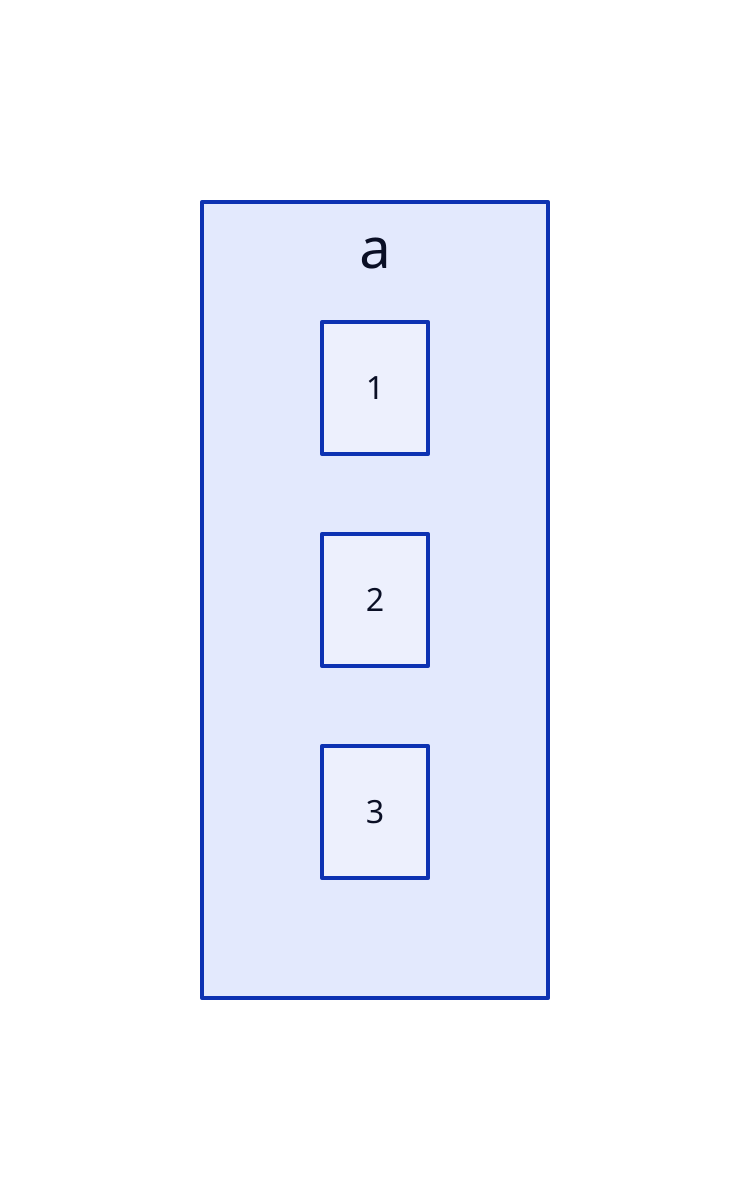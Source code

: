 a
# b
# c

a: {
  grid-rows: 3

  1
  2
  3
  # 3: {
  #   shape: sequence_diagram
  #   x
  #   y
  #   # TODO x -> y
  # }

  near: top-right
}

# b: {
#   shape: sequence_diagram
#   1 -> 2

#   # TODO This should work
#   near: bottom-right
#   #

#   2: {
#     # TODO compile error grid on sequence actor
#     # grid-rows: 3
#     x
#     y
#     z
#   }

#   1: {
#     x: {
#       # TODO compile error grid in sequence (anywhere)
#       #   grid-rows: 3
#       u
#       v
#       w
#     }
#     y
#     z
#   }
# }
